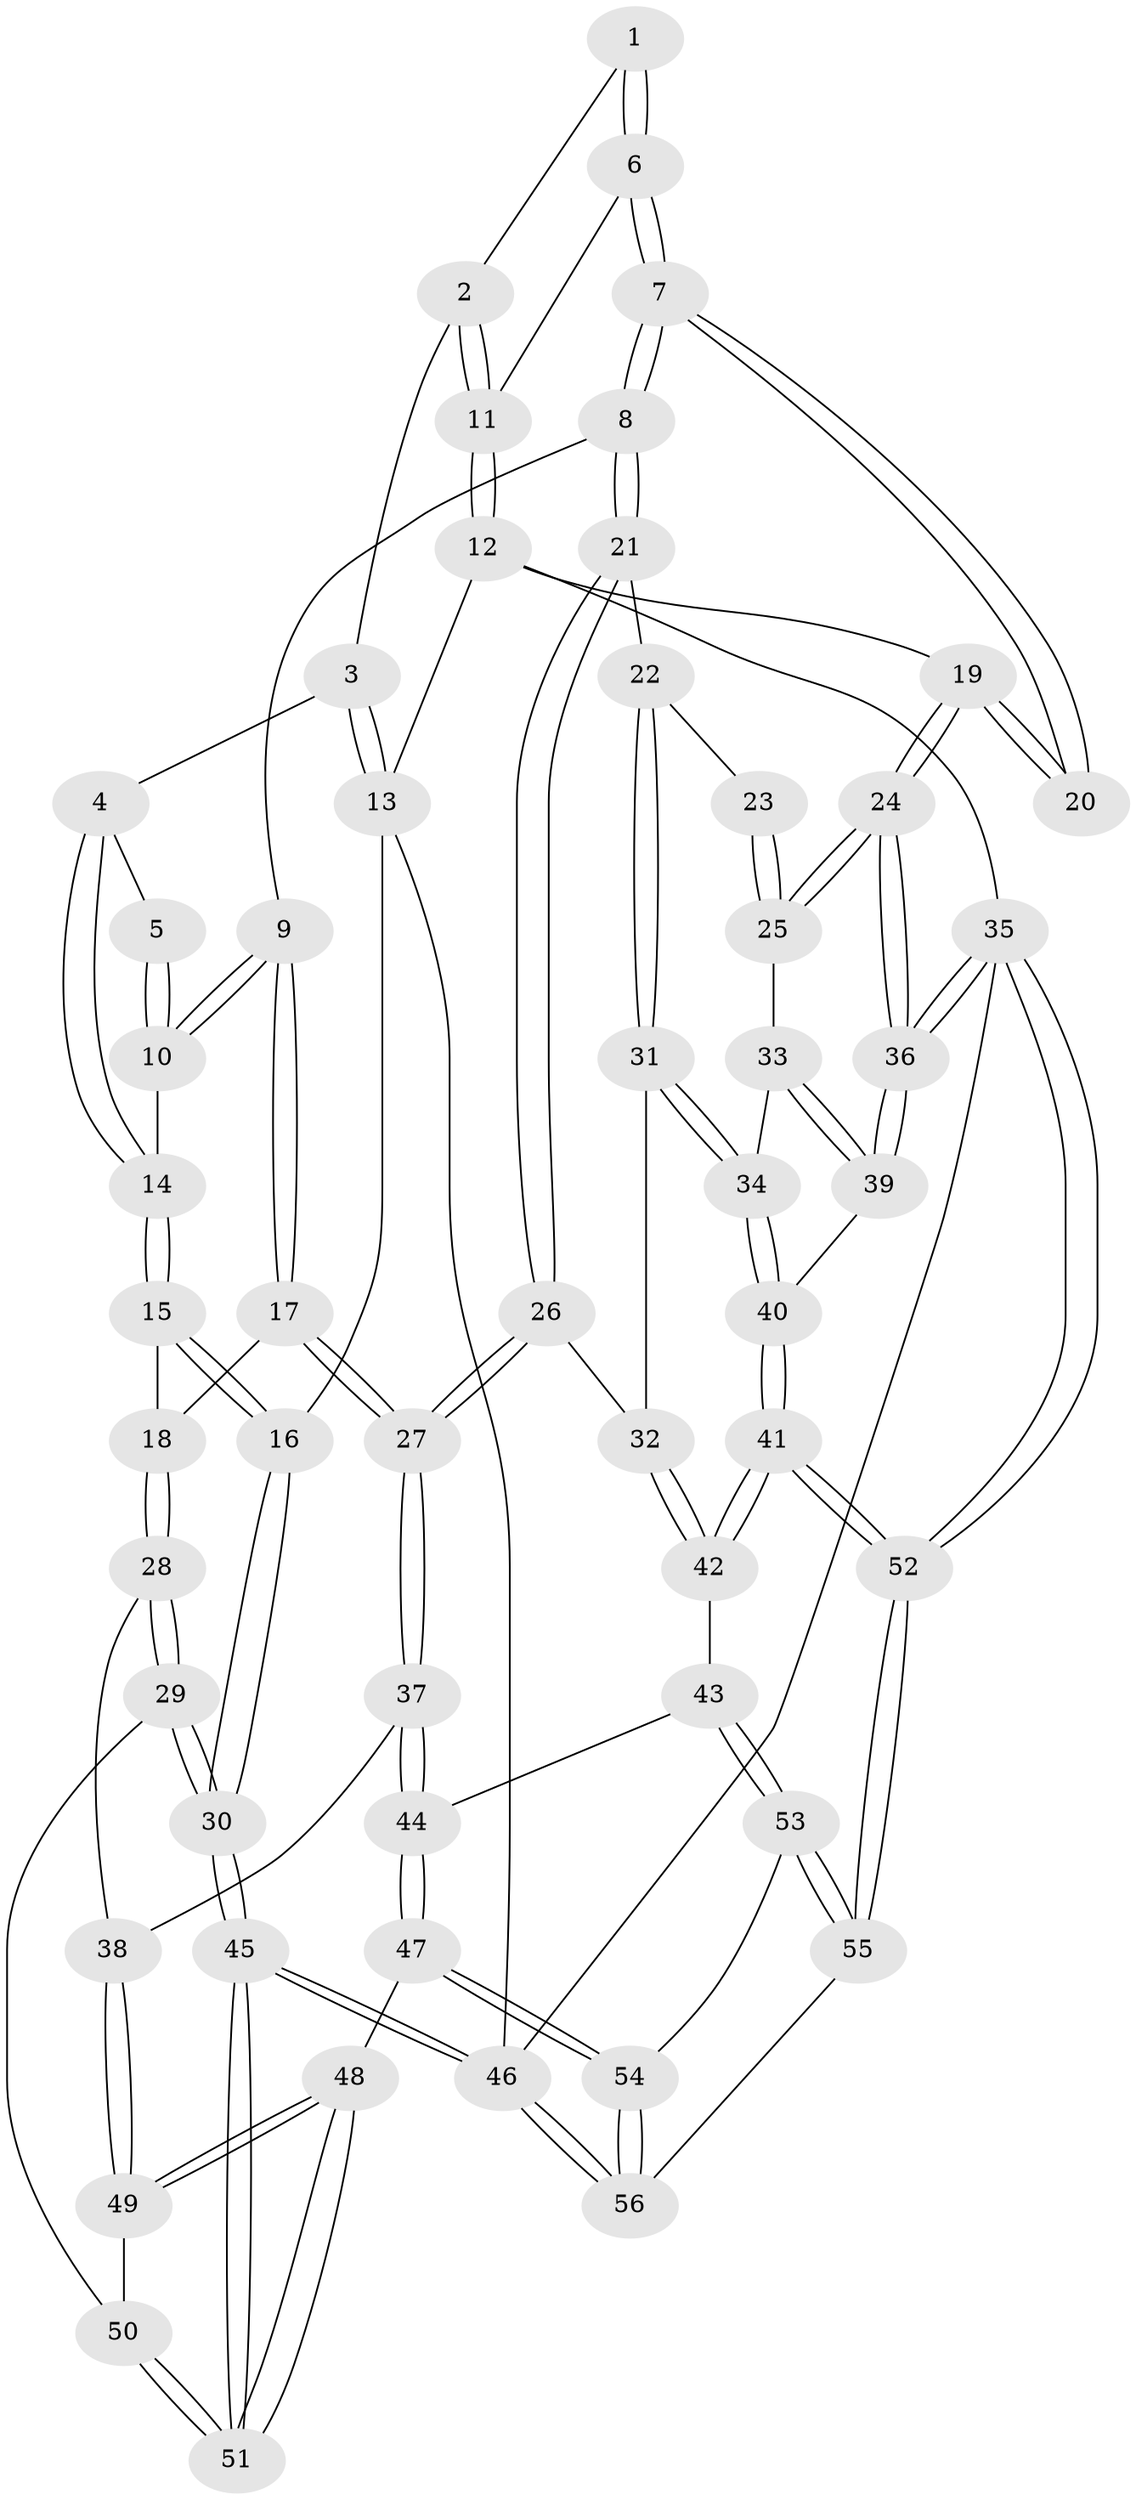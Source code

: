 // Generated by graph-tools (version 1.1) at 2025/03/03/09/25 03:03:28]
// undirected, 56 vertices, 137 edges
graph export_dot {
graph [start="1"]
  node [color=gray90,style=filled];
  1 [pos="+0.49838477593406727+0.10265469074875808"];
  2 [pos="+0.6182913545240973+0"];
  3 [pos="+0.12831439958170102+0"];
  4 [pos="+0.13637061993568636+0"];
  5 [pos="+0.48251998040389854+0.10089478917472679"];
  6 [pos="+0.5445618755646348+0.22025168609525472"];
  7 [pos="+0.5436160789899109+0.23245178232571828"];
  8 [pos="+0.5244452688753635+0.27097766790379624"];
  9 [pos="+0.3619381227931389+0.254795170922876"];
  10 [pos="+0.3387463708503594+0.1302655990209617"];
  11 [pos="+1+0"];
  12 [pos="+1+0"];
  13 [pos="+0+0"];
  14 [pos="+0.14837765950228657+0"];
  15 [pos="+0.1274067512105611+0.27952459215158953"];
  16 [pos="+0+0.34189762740520524"];
  17 [pos="+0.23394003755454312+0.3538231801117416"];
  18 [pos="+0.15357788908247286+0.30336555335190796"];
  19 [pos="+1+0"];
  20 [pos="+0.7305211946207262+0.22199331703682737"];
  21 [pos="+0.5463780984118712+0.3376491873094499"];
  22 [pos="+0.5795894574874452+0.3690488003503405"];
  23 [pos="+0.7019534750929848+0.3154873714515436"];
  24 [pos="+1+0.13841061438581298"];
  25 [pos="+0.8356213988945208+0.38433975361978895"];
  26 [pos="+0.38255388415948544+0.475732453181011"];
  27 [pos="+0.2755115407547534+0.5003489789601646"];
  28 [pos="+0+0.5691672227253396"];
  29 [pos="+0+0.5820047893571189"];
  30 [pos="+0+0.5739422413513526"];
  31 [pos="+0.5944720747165182+0.3982626133607442"];
  32 [pos="+0.49693658600089896+0.5284853517805255"];
  33 [pos="+0.8093120452778336+0.4247094213075086"];
  34 [pos="+0.6898634734222613+0.4960990783180286"];
  35 [pos="+1+1"];
  36 [pos="+1+0.7347132754329451"];
  37 [pos="+0.2705707489783507+0.5166436395265896"];
  38 [pos="+0.1721338827510159+0.5695877902890457"];
  39 [pos="+0.9795422000033503+0.7008811639301467"];
  40 [pos="+0.6705490751160195+0.6984623304733569"];
  41 [pos="+0.6198959437535603+0.7376165075428184"];
  42 [pos="+0.5968474391747196+0.7390678818643233"];
  43 [pos="+0.5688989599855497+0.7480855766176304"];
  44 [pos="+0.388446208790761+0.715862742404448"];
  45 [pos="+0+1"];
  46 [pos="+0+1"];
  47 [pos="+0.2376517938067752+0.8559454795293657"];
  48 [pos="+0.15906614608786893+0.7989200765590773"];
  49 [pos="+0.14994587897122896+0.7771548253743075"];
  50 [pos="+0.07325862119282445+0.7325493544161491"];
  51 [pos="+0+0.9136247154244765"];
  52 [pos="+0.8908511880039077+1"];
  53 [pos="+0.5118248770402358+0.8719075609704864"];
  54 [pos="+0.2461940536546768+1"];
  55 [pos="+0.5639844498126221+1"];
  56 [pos="+0.2215156469440908+1"];
  1 -- 2;
  1 -- 6;
  1 -- 6;
  2 -- 3;
  2 -- 11;
  2 -- 11;
  3 -- 4;
  3 -- 13;
  3 -- 13;
  4 -- 5;
  4 -- 14;
  4 -- 14;
  5 -- 10;
  5 -- 10;
  6 -- 7;
  6 -- 7;
  6 -- 11;
  7 -- 8;
  7 -- 8;
  7 -- 20;
  7 -- 20;
  8 -- 9;
  8 -- 21;
  8 -- 21;
  9 -- 10;
  9 -- 10;
  9 -- 17;
  9 -- 17;
  10 -- 14;
  11 -- 12;
  11 -- 12;
  12 -- 13;
  12 -- 19;
  12 -- 35;
  13 -- 16;
  13 -- 46;
  14 -- 15;
  14 -- 15;
  15 -- 16;
  15 -- 16;
  15 -- 18;
  16 -- 30;
  16 -- 30;
  17 -- 18;
  17 -- 27;
  17 -- 27;
  18 -- 28;
  18 -- 28;
  19 -- 20;
  19 -- 20;
  19 -- 24;
  19 -- 24;
  21 -- 22;
  21 -- 26;
  21 -- 26;
  22 -- 23;
  22 -- 31;
  22 -- 31;
  23 -- 25;
  23 -- 25;
  24 -- 25;
  24 -- 25;
  24 -- 36;
  24 -- 36;
  25 -- 33;
  26 -- 27;
  26 -- 27;
  26 -- 32;
  27 -- 37;
  27 -- 37;
  28 -- 29;
  28 -- 29;
  28 -- 38;
  29 -- 30;
  29 -- 30;
  29 -- 50;
  30 -- 45;
  30 -- 45;
  31 -- 32;
  31 -- 34;
  31 -- 34;
  32 -- 42;
  32 -- 42;
  33 -- 34;
  33 -- 39;
  33 -- 39;
  34 -- 40;
  34 -- 40;
  35 -- 36;
  35 -- 36;
  35 -- 52;
  35 -- 52;
  35 -- 46;
  36 -- 39;
  36 -- 39;
  37 -- 38;
  37 -- 44;
  37 -- 44;
  38 -- 49;
  38 -- 49;
  39 -- 40;
  40 -- 41;
  40 -- 41;
  41 -- 42;
  41 -- 42;
  41 -- 52;
  41 -- 52;
  42 -- 43;
  43 -- 44;
  43 -- 53;
  43 -- 53;
  44 -- 47;
  44 -- 47;
  45 -- 46;
  45 -- 46;
  45 -- 51;
  45 -- 51;
  46 -- 56;
  46 -- 56;
  47 -- 48;
  47 -- 54;
  47 -- 54;
  48 -- 49;
  48 -- 49;
  48 -- 51;
  48 -- 51;
  49 -- 50;
  50 -- 51;
  50 -- 51;
  52 -- 55;
  52 -- 55;
  53 -- 54;
  53 -- 55;
  53 -- 55;
  54 -- 56;
  54 -- 56;
  55 -- 56;
}

